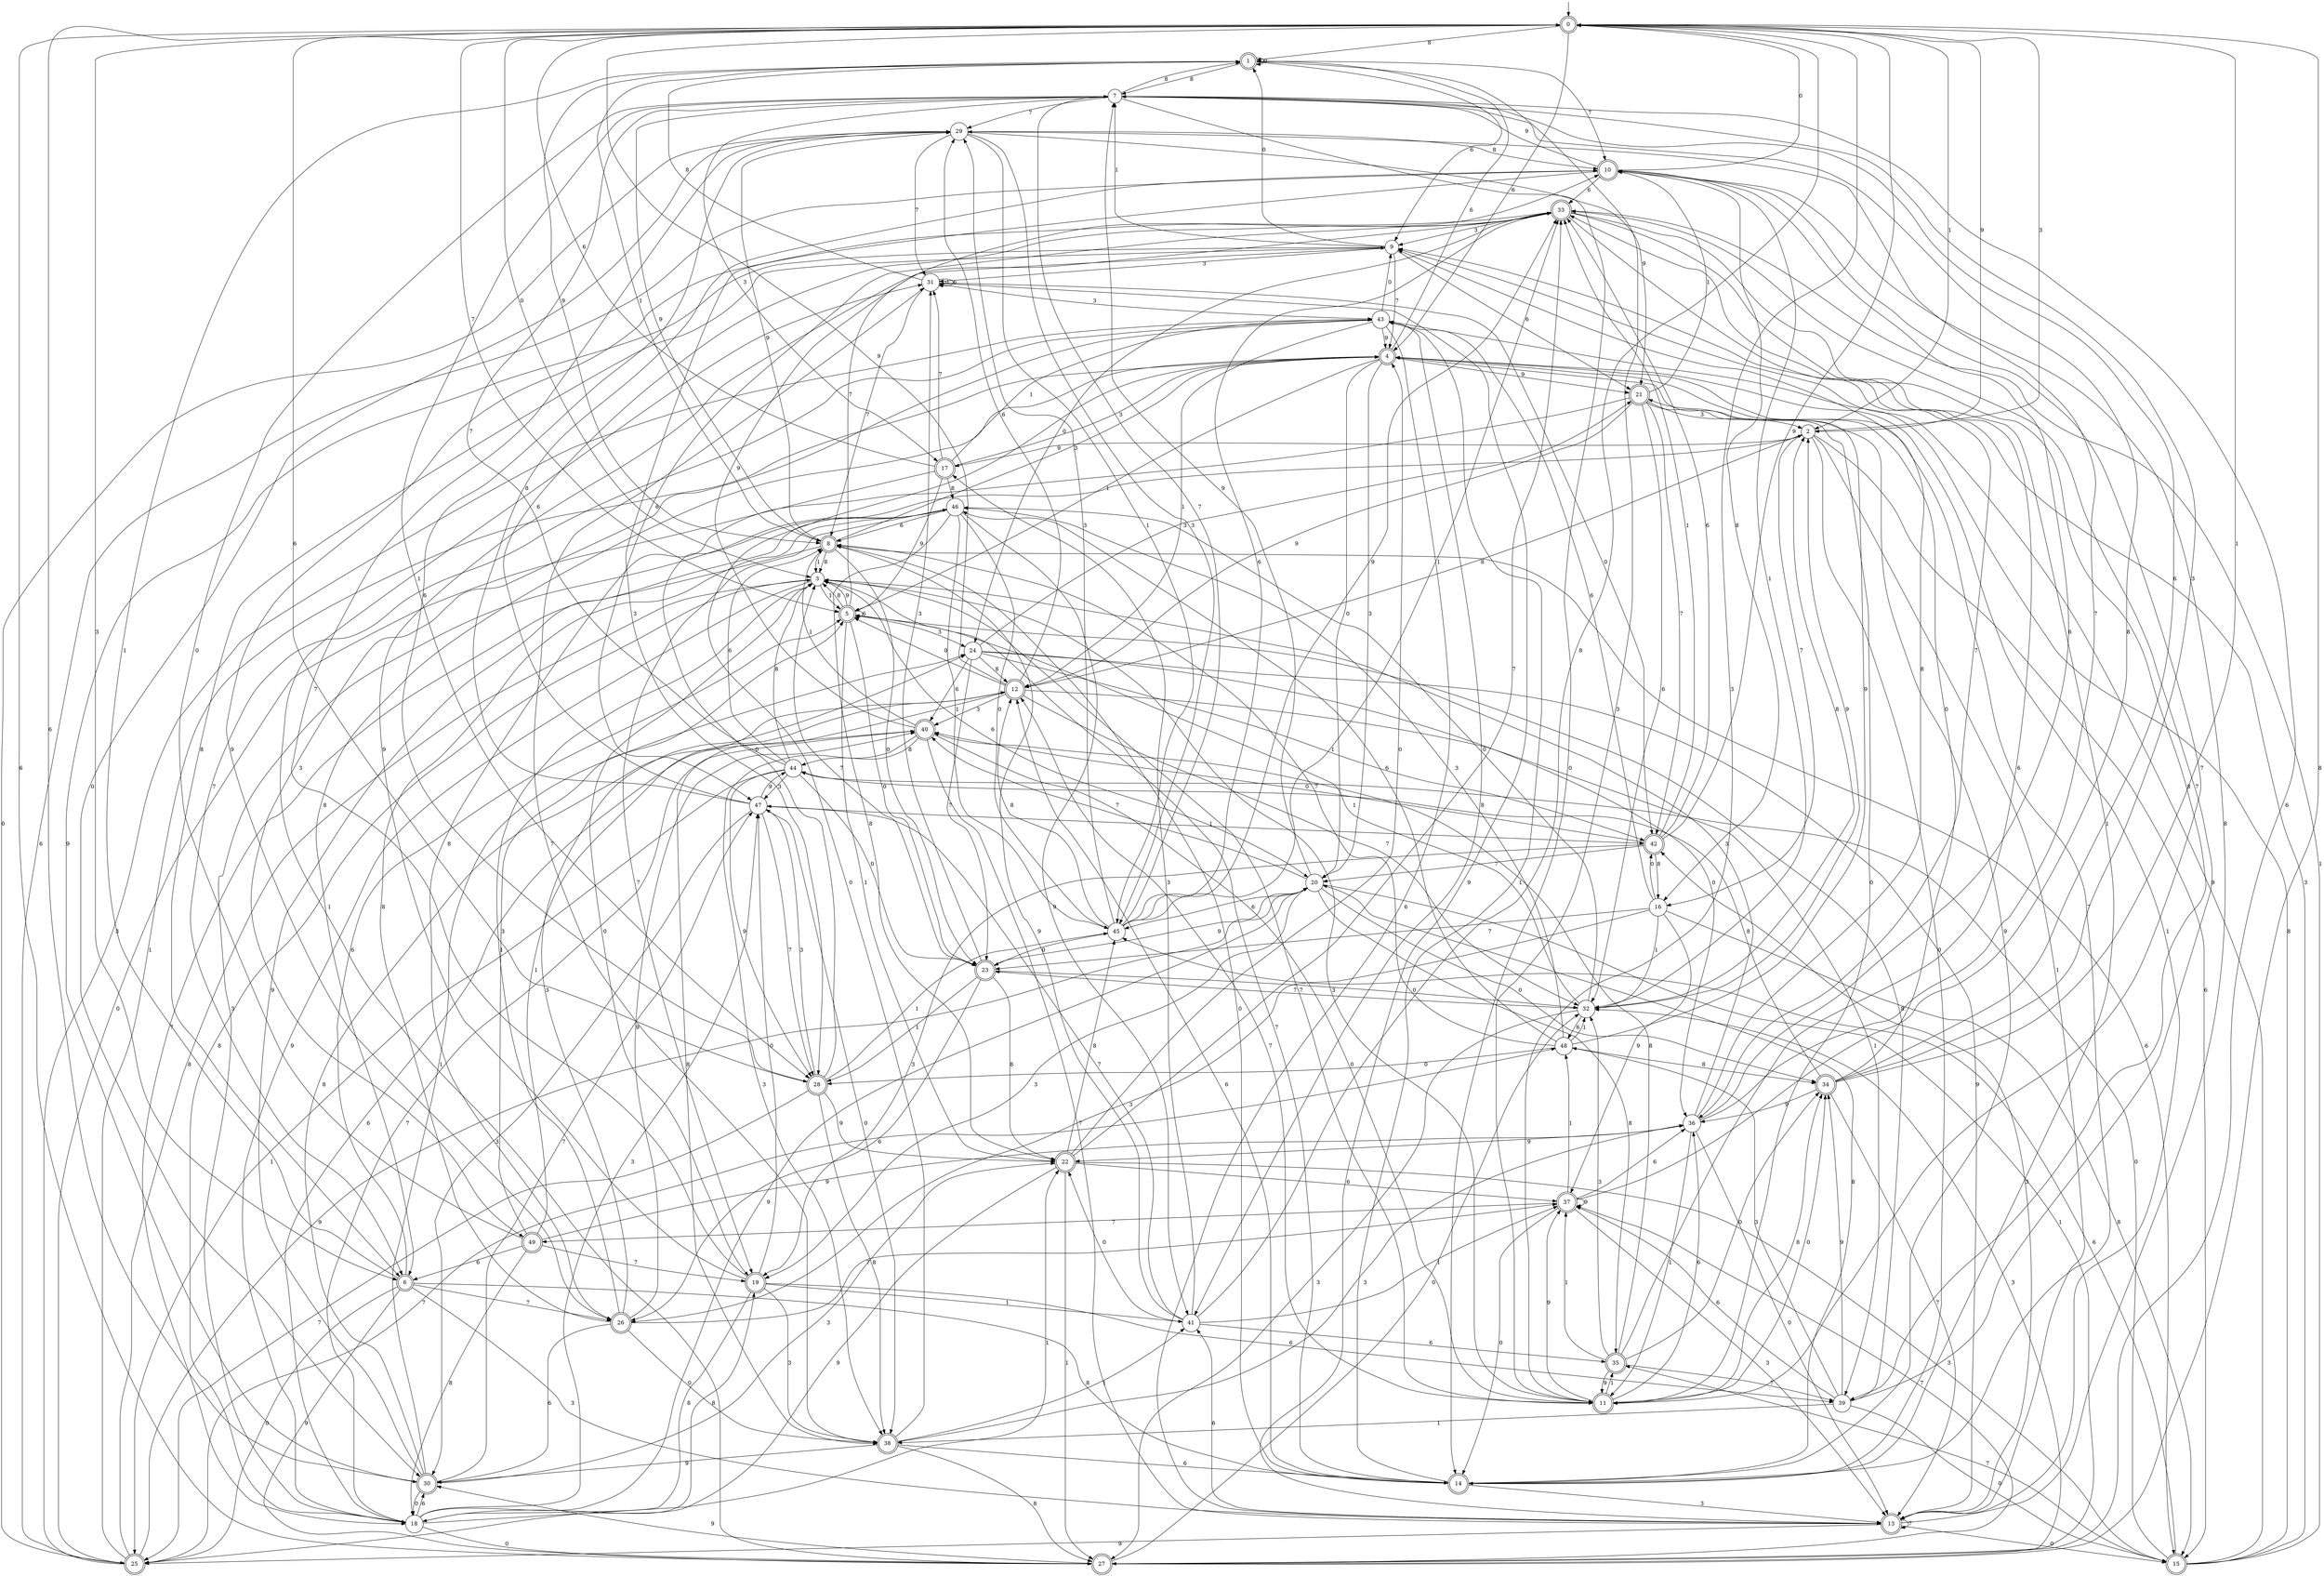 digraph g {

	s0 [shape="doublecircle" label="0"];
	s1 [shape="doublecircle" label="1"];
	s2 [shape="circle" label="2"];
	s3 [shape="circle" label="3"];
	s4 [shape="doublecircle" label="4"];
	s5 [shape="doublecircle" label="5"];
	s6 [shape="doublecircle" label="6"];
	s7 [shape="circle" label="7"];
	s8 [shape="doublecircle" label="8"];
	s9 [shape="circle" label="9"];
	s10 [shape="doublecircle" label="10"];
	s11 [shape="doublecircle" label="11"];
	s12 [shape="doublecircle" label="12"];
	s13 [shape="doublecircle" label="13"];
	s14 [shape="doublecircle" label="14"];
	s15 [shape="doublecircle" label="15"];
	s16 [shape="circle" label="16"];
	s17 [shape="doublecircle" label="17"];
	s18 [shape="circle" label="18"];
	s19 [shape="doublecircle" label="19"];
	s20 [shape="circle" label="20"];
	s21 [shape="doublecircle" label="21"];
	s22 [shape="doublecircle" label="22"];
	s23 [shape="doublecircle" label="23"];
	s24 [shape="circle" label="24"];
	s25 [shape="doublecircle" label="25"];
	s26 [shape="doublecircle" label="26"];
	s27 [shape="doublecircle" label="27"];
	s28 [shape="doublecircle" label="28"];
	s29 [shape="circle" label="29"];
	s30 [shape="doublecircle" label="30"];
	s31 [shape="circle" label="31"];
	s32 [shape="circle" label="32"];
	s33 [shape="doublecircle" label="33"];
	s34 [shape="doublecircle" label="34"];
	s35 [shape="doublecircle" label="35"];
	s36 [shape="circle" label="36"];
	s37 [shape="doublecircle" label="37"];
	s38 [shape="doublecircle" label="38"];
	s39 [shape="circle" label="39"];
	s40 [shape="doublecircle" label="40"];
	s41 [shape="circle" label="41"];
	s42 [shape="doublecircle" label="42"];
	s43 [shape="circle" label="43"];
	s44 [shape="circle" label="44"];
	s45 [shape="circle" label="45"];
	s46 [shape="circle" label="46"];
	s47 [shape="circle" label="47"];
	s48 [shape="circle" label="48"];
	s49 [shape="doublecircle" label="49"];
	s0 -> s1 [label="8"];
	s0 -> s2 [label="1"];
	s0 -> s3 [label="0"];
	s0 -> s4 [label="6"];
	s0 -> s5 [label="7"];
	s0 -> s2 [label="9"];
	s0 -> s6 [label="3"];
	s1 -> s7 [label="8"];
	s1 -> s8 [label="1"];
	s1 -> s1 [label="0"];
	s1 -> s9 [label="6"];
	s1 -> s10 [label="7"];
	s1 -> s8 [label="9"];
	s1 -> s11 [label="3"];
	s2 -> s12 [label="8"];
	s2 -> s13 [label="1"];
	s2 -> s14 [label="0"];
	s2 -> s15 [label="6"];
	s2 -> s16 [label="7"];
	s2 -> s17 [label="9"];
	s2 -> s0 [label="3"];
	s3 -> s18 [label="8"];
	s3 -> s5 [label="1"];
	s3 -> s19 [label="0"];
	s3 -> s20 [label="6"];
	s3 -> s11 [label="7"];
	s3 -> s18 [label="9"];
	s3 -> s11 [label="3"];
	s4 -> s6 [label="8"];
	s4 -> s5 [label="1"];
	s4 -> s20 [label="0"];
	s4 -> s1 [label="6"];
	s4 -> s14 [label="7"];
	s4 -> s21 [label="9"];
	s4 -> s20 [label="3"];
	s5 -> s3 [label="8"];
	s5 -> s22 [label="1"];
	s5 -> s23 [label="0"];
	s5 -> s5 [label="6"];
	s5 -> s10 [label="7"];
	s5 -> s3 [label="9"];
	s5 -> s24 [label="3"];
	s6 -> s14 [label="8"];
	s6 -> s1 [label="1"];
	s6 -> s25 [label="0"];
	s6 -> s5 [label="6"];
	s6 -> s26 [label="7"];
	s6 -> s27 [label="9"];
	s6 -> s13 [label="3"];
	s7 -> s1 [label="8"];
	s7 -> s28 [label="1"];
	s7 -> s14 [label="0"];
	s7 -> s27 [label="6"];
	s7 -> s29 [label="7"];
	s7 -> s8 [label="9"];
	s7 -> s17 [label="3"];
	s8 -> s3 [label="8"];
	s8 -> s3 [label="1"];
	s8 -> s23 [label="0"];
	s8 -> s15 [label="6"];
	s8 -> s18 [label="7"];
	s8 -> s29 [label="9"];
	s8 -> s4 [label="3"];
	s9 -> s6 [label="8"];
	s9 -> s7 [label="1"];
	s9 -> s1 [label="0"];
	s9 -> s21 [label="6"];
	s9 -> s4 [label="7"];
	s9 -> s30 [label="9"];
	s9 -> s31 [label="3"];
	s10 -> s16 [label="8"];
	s10 -> s32 [label="1"];
	s10 -> s0 [label="0"];
	s10 -> s33 [label="6"];
	s10 -> s11 [label="7"];
	s10 -> s7 [label="9"];
	s10 -> s28 [label="3"];
	s11 -> s34 [label="8"];
	s11 -> s35 [label="1"];
	s11 -> s34 [label="0"];
	s11 -> s36 [label="6"];
	s11 -> s12 [label="7"];
	s11 -> s37 [label="9"];
	s11 -> s0 [label="3"];
	s12 -> s38 [label="8"];
	s12 -> s39 [label="1"];
	s12 -> s5 [label="0"];
	s12 -> s29 [label="6"];
	s12 -> s32 [label="7"];
	s12 -> s0 [label="9"];
	s12 -> s40 [label="3"];
	s13 -> s10 [label="8"];
	s13 -> s4 [label="1"];
	s13 -> s15 [label="0"];
	s13 -> s41 [label="6"];
	s13 -> s13 [label="7"];
	s13 -> s25 [label="9"];
	s13 -> s42 [label="3"];
	s14 -> s20 [label="8"];
	s14 -> s43 [label="1"];
	s14 -> s8 [label="0"];
	s14 -> s12 [label="6"];
	s14 -> s3 [label="7"];
	s14 -> s21 [label="9"];
	s14 -> s13 [label="3"];
	s15 -> s43 [label="8"];
	s15 -> s33 [label="1"];
	s15 -> s44 [label="0"];
	s15 -> s45 [label="6"];
	s15 -> s35 [label="7"];
	s15 -> s9 [label="9"];
	s15 -> s9 [label="3"];
	s16 -> s15 [label="8"];
	s16 -> s32 [label="1"];
	s16 -> s42 [label="0"];
	s16 -> s43 [label="6"];
	s16 -> s23 [label="7"];
	s16 -> s37 [label="9"];
	s16 -> s26 [label="3"];
	s17 -> s46 [label="8"];
	s17 -> s43 [label="1"];
	s17 -> s25 [label="0"];
	s17 -> s0 [label="6"];
	s17 -> s31 [label="7"];
	s17 -> s5 [label="9"];
	s17 -> s4 [label="3"];
	s18 -> s19 [label="8"];
	s18 -> s22 [label="1"];
	s18 -> s27 [label="0"];
	s18 -> s30 [label="6"];
	s18 -> s40 [label="7"];
	s18 -> s20 [label="9"];
	s18 -> s47 [label="3"];
	s19 -> s18 [label="8"];
	s19 -> s41 [label="1"];
	s19 -> s47 [label="0"];
	s19 -> s39 [label="6"];
	s19 -> s29 [label="7"];
	s19 -> s9 [label="9"];
	s19 -> s38 [label="3"];
	s20 -> s35 [label="8"];
	s20 -> s27 [label="1"];
	s20 -> s34 [label="0"];
	s20 -> s45 [label="6"];
	s20 -> s40 [label="7"];
	s20 -> s7 [label="9"];
	s20 -> s19 [label="3"];
	s21 -> s26 [label="8"];
	s21 -> s10 [label="1"];
	s21 -> s11 [label="0"];
	s21 -> s32 [label="6"];
	s21 -> s42 [label="7"];
	s21 -> s12 [label="9"];
	s21 -> s2 [label="3"];
	s22 -> s45 [label="8"];
	s22 -> s27 [label="1"];
	s22 -> s4 [label="0"];
	s22 -> s37 [label="6"];
	s22 -> s33 [label="7"];
	s22 -> s25 [label="9"];
	s22 -> s15 [label="3"];
	s23 -> s22 [label="8"];
	s23 -> s28 [label="1"];
	s23 -> s32 [label="0"];
	s23 -> s26 [label="6"];
	s23 -> s3 [label="7"];
	s23 -> s20 [label="9"];
	s23 -> s31 [label="3"];
	s24 -> s12 [label="8"];
	s24 -> s42 [label="1"];
	s24 -> s36 [label="0"];
	s24 -> s40 [label="6"];
	s24 -> s23 [label="7"];
	s24 -> s13 [label="9"];
	s24 -> s21 [label="3"];
	s25 -> s3 [label="8"];
	s25 -> s4 [label="1"];
	s25 -> s29 [label="0"];
	s25 -> s10 [label="6"];
	s25 -> s48 [label="7"];
	s25 -> s20 [label="9"];
	s25 -> s43 [label="3"];
	s26 -> s46 [label="8"];
	s26 -> s3 [label="1"];
	s26 -> s38 [label="0"];
	s26 -> s30 [label="6"];
	s26 -> s37 [label="7"];
	s26 -> s40 [label="9"];
	s26 -> s24 [label="3"];
	s27 -> s0 [label="8"];
	s27 -> s31 [label="1"];
	s27 -> s32 [label="0"];
	s27 -> s0 [label="6"];
	s27 -> s37 [label="7"];
	s27 -> s30 [label="9"];
	s27 -> s32 [label="3"];
	s28 -> s38 [label="8"];
	s28 -> s45 [label="1"];
	s28 -> s2 [label="0"];
	s28 -> s0 [label="6"];
	s28 -> s25 [label="7"];
	s28 -> s22 [label="9"];
	s28 -> s47 [label="3"];
	s29 -> s10 [label="8"];
	s29 -> s45 [label="1"];
	s29 -> s30 [label="0"];
	s29 -> s28 [label="6"];
	s29 -> s31 [label="7"];
	s29 -> s21 [label="9"];
	s29 -> s45 [label="3"];
	s30 -> s12 [label="8"];
	s30 -> s24 [label="1"];
	s30 -> s18 [label="0"];
	s30 -> s0 [label="6"];
	s30 -> s47 [label="7"];
	s30 -> s46 [label="9"];
	s30 -> s22 [label="3"];
	s31 -> s1 [label="8"];
	s31 -> s31 [label="1"];
	s31 -> s42 [label="0"];
	s31 -> s31 [label="6"];
	s31 -> s8 [label="7"];
	s31 -> s13 [label="9"];
	s31 -> s43 [label="3"];
	s32 -> s2 [label="8"];
	s32 -> s5 [label="1"];
	s32 -> s46 [label="0"];
	s32 -> s48 [label="6"];
	s32 -> s23 [label="7"];
	s32 -> s2 [label="9"];
	s32 -> s27 [label="3"];
	s33 -> s39 [label="8"];
	s33 -> s14 [label="1"];
	s33 -> s24 [label="0"];
	s33 -> s47 [label="6"];
	s33 -> s36 [label="7"];
	s33 -> s26 [label="9"];
	s33 -> s9 [label="3"];
	s34 -> s44 [label="8"];
	s34 -> s0 [label="1"];
	s34 -> s4 [label="0"];
	s34 -> s7 [label="6"];
	s34 -> s13 [label="7"];
	s34 -> s36 [label="9"];
	s34 -> s7 [label="3"];
	s35 -> s40 [label="8"];
	s35 -> s37 [label="1"];
	s35 -> s34 [label="0"];
	s35 -> s33 [label="6"];
	s35 -> s39 [label="7"];
	s35 -> s11 [label="9"];
	s35 -> s32 [label="3"];
	s36 -> s9 [label="8"];
	s36 -> s11 [label="1"];
	s36 -> s13 [label="0"];
	s36 -> s10 [label="6"];
	s36 -> s29 [label="7"];
	s36 -> s22 [label="9"];
	s36 -> s3 [label="3"];
	s37 -> s7 [label="8"];
	s37 -> s48 [label="1"];
	s37 -> s14 [label="0"];
	s37 -> s36 [label="6"];
	s37 -> s49 [label="7"];
	s37 -> s37 [label="9"];
	s37 -> s13 [label="3"];
	s38 -> s27 [label="8"];
	s38 -> s41 [label="1"];
	s38 -> s4 [label="0"];
	s38 -> s14 [label="6"];
	s38 -> s31 [label="7"];
	s38 -> s30 [label="9"];
	s38 -> s36 [label="3"];
	s39 -> s5 [label="8"];
	s39 -> s38 [label="1"];
	s39 -> s15 [label="0"];
	s39 -> s37 [label="6"];
	s39 -> s33 [label="7"];
	s39 -> s34 [label="9"];
	s39 -> s48 [label="3"];
	s40 -> s44 [label="8"];
	s40 -> s8 [label="1"];
	s40 -> s11 [label="0"];
	s40 -> s18 [label="6"];
	s40 -> s13 [label="7"];
	s40 -> s33 [label="9"];
	s40 -> s38 [label="3"];
	s41 -> s0 [label="8"];
	s41 -> s37 [label="1"];
	s41 -> s22 [label="0"];
	s41 -> s35 [label="6"];
	s41 -> s47 [label="7"];
	s41 -> s8 [label="9"];
	s41 -> s17 [label="3"];
	s42 -> s16 [label="8"];
	s42 -> s33 [label="1"];
	s42 -> s40 [label="0"];
	s42 -> s33 [label="6"];
	s42 -> s20 [label="7"];
	s42 -> s0 [label="9"];
	s42 -> s19 [label="3"];
	s43 -> s41 [label="8"];
	s43 -> s12 [label="1"];
	s43 -> s9 [label="0"];
	s43 -> s13 [label="6"];
	s43 -> s6 [label="7"];
	s43 -> s4 [label="9"];
	s43 -> s49 [label="3"];
	s44 -> s3 [label="8"];
	s44 -> s25 [label="1"];
	s44 -> s23 [label="0"];
	s44 -> s8 [label="6"];
	s44 -> s7 [label="7"];
	s44 -> s28 [label="9"];
	s44 -> s47 [label="3"];
	s45 -> s12 [label="8"];
	s45 -> s33 [label="1"];
	s45 -> s23 [label="0"];
	s45 -> s33 [label="6"];
	s45 -> s7 [label="7"];
	s45 -> s33 [label="9"];
	s45 -> s29 [label="3"];
	s46 -> s22 [label="8"];
	s46 -> s45 [label="1"];
	s46 -> s45 [label="0"];
	s46 -> s8 [label="6"];
	s46 -> s19 [label="7"];
	s46 -> s41 [label="9"];
	s46 -> s18 [label="3"];
	s47 -> s10 [label="8"];
	s47 -> s42 [label="1"];
	s47 -> s38 [label="0"];
	s47 -> s33 [label="6"];
	s47 -> s28 [label="7"];
	s47 -> s44 [label="9"];
	s47 -> s30 [label="3"];
	s48 -> s34 [label="8"];
	s48 -> s32 [label="1"];
	s48 -> s28 [label="0"];
	s48 -> s46 [label="6"];
	s48 -> s8 [label="7"];
	s48 -> s4 [label="9"];
	s48 -> s46 [label="3"];
	s49 -> s18 [label="8"];
	s49 -> s12 [label="1"];
	s49 -> s7 [label="0"];
	s49 -> s6 [label="6"];
	s49 -> s19 [label="7"];
	s49 -> s36 [label="9"];
	s49 -> s5 [label="3"];

__start0 [label="" shape="none" width="0" height="0"];
__start0 -> s0;

}
